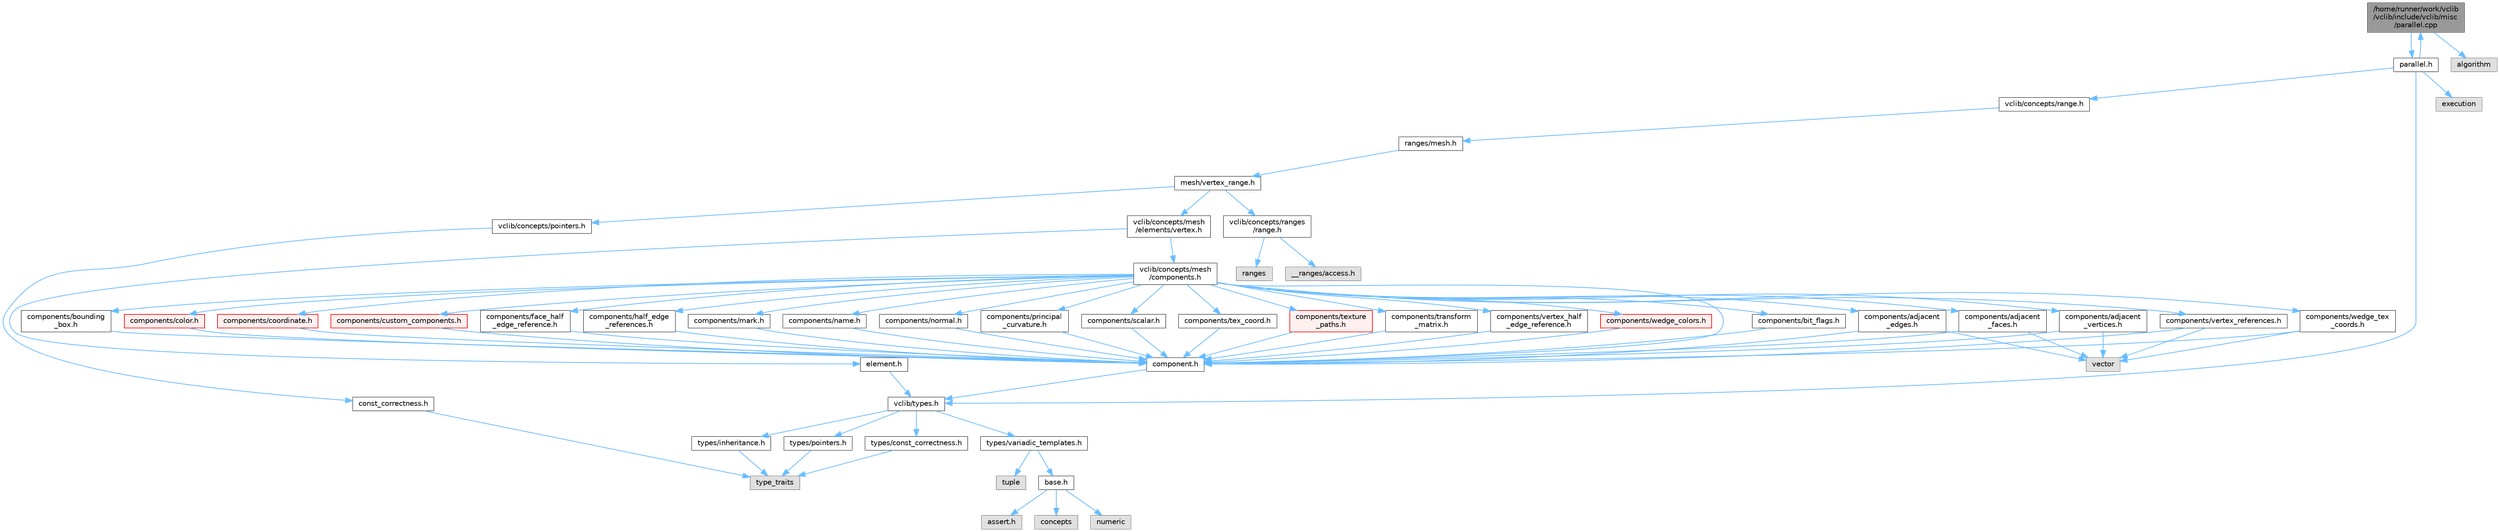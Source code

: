 digraph "/home/runner/work/vclib/vclib/include/vclib/misc/parallel.cpp"
{
 // LATEX_PDF_SIZE
  bgcolor="transparent";
  edge [fontname=Helvetica,fontsize=10,labelfontname=Helvetica,labelfontsize=10];
  node [fontname=Helvetica,fontsize=10,shape=box,height=0.2,width=0.4];
  Node1 [label="/home/runner/work/vclib\l/vclib/include/vclib/misc\l/parallel.cpp",height=0.2,width=0.4,color="gray40", fillcolor="grey60", style="filled", fontcolor="black",tooltip=" "];
  Node1 -> Node2 [color="steelblue1",style="solid"];
  Node2 [label="parallel.h",height=0.2,width=0.4,color="grey40", fillcolor="white", style="filled",URL="$parallel_8h.html",tooltip=" "];
  Node2 -> Node3 [color="steelblue1",style="solid"];
  Node3 [label="vclib/concepts/range.h",height=0.2,width=0.4,color="grey40", fillcolor="white", style="filled",URL="$range_8h.html",tooltip=" "];
  Node3 -> Node4 [color="steelblue1",style="solid"];
  Node4 [label="ranges/mesh.h",height=0.2,width=0.4,color="grey40", fillcolor="white", style="filled",URL="$concepts_2ranges_2mesh_8h.html",tooltip=" "];
  Node4 -> Node5 [color="steelblue1",style="solid"];
  Node5 [label="mesh/vertex_range.h",height=0.2,width=0.4,color="grey40", fillcolor="white", style="filled",URL="$vertex__range_8h.html",tooltip=" "];
  Node5 -> Node6 [color="steelblue1",style="solid"];
  Node6 [label="vclib/concepts/pointers.h",height=0.2,width=0.4,color="grey40", fillcolor="white", style="filled",URL="$concepts_2pointers_8h.html",tooltip=" "];
  Node6 -> Node7 [color="steelblue1",style="solid"];
  Node7 [label="const_correctness.h",height=0.2,width=0.4,color="grey40", fillcolor="white", style="filled",URL="$concepts_2const__correctness_8h.html",tooltip=" "];
  Node7 -> Node8 [color="steelblue1",style="solid"];
  Node8 [label="type_traits",height=0.2,width=0.4,color="grey60", fillcolor="#E0E0E0", style="filled",tooltip=" "];
  Node5 -> Node9 [color="steelblue1",style="solid"];
  Node9 [label="vclib/concepts/ranges\l/range.h",height=0.2,width=0.4,color="grey40", fillcolor="white", style="filled",URL="$ranges_2range_8h.html",tooltip=" "];
  Node9 -> Node10 [color="steelblue1",style="solid"];
  Node10 [label="__ranges/access.h",height=0.2,width=0.4,color="grey60", fillcolor="#E0E0E0", style="filled",tooltip=" "];
  Node9 -> Node11 [color="steelblue1",style="solid"];
  Node11 [label="ranges",height=0.2,width=0.4,color="grey60", fillcolor="#E0E0E0", style="filled",tooltip=" "];
  Node5 -> Node12 [color="steelblue1",style="solid"];
  Node12 [label="vclib/concepts/mesh\l/elements/vertex.h",height=0.2,width=0.4,color="grey40", fillcolor="white", style="filled",URL="$concepts_2mesh_2elements_2vertex_8h.html",tooltip=" "];
  Node12 -> Node13 [color="steelblue1",style="solid"];
  Node13 [label="vclib/concepts/mesh\l/components.h",height=0.2,width=0.4,color="grey40", fillcolor="white", style="filled",URL="$concepts_2mesh_2components_8h.html",tooltip=" "];
  Node13 -> Node14 [color="steelblue1",style="solid"];
  Node14 [label="components/adjacent\l_edges.h",height=0.2,width=0.4,color="grey40", fillcolor="white", style="filled",URL="$concepts_2mesh_2components_2adjacent__edges_8h.html",tooltip=" "];
  Node14 -> Node15 [color="steelblue1",style="solid"];
  Node15 [label="vector",height=0.2,width=0.4,color="grey60", fillcolor="#E0E0E0", style="filled",tooltip=" "];
  Node14 -> Node16 [color="steelblue1",style="solid"];
  Node16 [label="component.h",height=0.2,width=0.4,color="grey40", fillcolor="white", style="filled",URL="$component_8h.html",tooltip=" "];
  Node16 -> Node17 [color="steelblue1",style="solid"];
  Node17 [label="vclib/types.h",height=0.2,width=0.4,color="grey40", fillcolor="white", style="filled",URL="$types_8h.html",tooltip=" "];
  Node17 -> Node18 [color="steelblue1",style="solid"];
  Node18 [label="types/const_correctness.h",height=0.2,width=0.4,color="grey40", fillcolor="white", style="filled",URL="$types_2const__correctness_8h.html",tooltip=" "];
  Node18 -> Node8 [color="steelblue1",style="solid"];
  Node17 -> Node19 [color="steelblue1",style="solid"];
  Node19 [label="types/inheritance.h",height=0.2,width=0.4,color="grey40", fillcolor="white", style="filled",URL="$inheritance_8h.html",tooltip=" "];
  Node19 -> Node8 [color="steelblue1",style="solid"];
  Node17 -> Node20 [color="steelblue1",style="solid"];
  Node20 [label="types/pointers.h",height=0.2,width=0.4,color="grey40", fillcolor="white", style="filled",URL="$types_2pointers_8h.html",tooltip=" "];
  Node20 -> Node8 [color="steelblue1",style="solid"];
  Node17 -> Node21 [color="steelblue1",style="solid"];
  Node21 [label="types/variadic_templates.h",height=0.2,width=0.4,color="grey40", fillcolor="white", style="filled",URL="$variadic__templates_8h.html",tooltip=" "];
  Node21 -> Node22 [color="steelblue1",style="solid"];
  Node22 [label="base.h",height=0.2,width=0.4,color="grey40", fillcolor="white", style="filled",URL="$types_2base_8h.html",tooltip=" "];
  Node22 -> Node23 [color="steelblue1",style="solid"];
  Node23 [label="assert.h",height=0.2,width=0.4,color="grey60", fillcolor="#E0E0E0", style="filled",tooltip=" "];
  Node22 -> Node24 [color="steelblue1",style="solid"];
  Node24 [label="concepts",height=0.2,width=0.4,color="grey60", fillcolor="#E0E0E0", style="filled",tooltip=" "];
  Node22 -> Node25 [color="steelblue1",style="solid"];
  Node25 [label="numeric",height=0.2,width=0.4,color="grey60", fillcolor="#E0E0E0", style="filled",tooltip=" "];
  Node21 -> Node26 [color="steelblue1",style="solid"];
  Node26 [label="tuple",height=0.2,width=0.4,color="grey60", fillcolor="#E0E0E0", style="filled",tooltip=" "];
  Node13 -> Node27 [color="steelblue1",style="solid"];
  Node27 [label="components/adjacent\l_faces.h",height=0.2,width=0.4,color="grey40", fillcolor="white", style="filled",URL="$concepts_2mesh_2components_2adjacent__faces_8h.html",tooltip=" "];
  Node27 -> Node15 [color="steelblue1",style="solid"];
  Node27 -> Node16 [color="steelblue1",style="solid"];
  Node13 -> Node28 [color="steelblue1",style="solid"];
  Node28 [label="components/adjacent\l_vertices.h",height=0.2,width=0.4,color="grey40", fillcolor="white", style="filled",URL="$concepts_2mesh_2components_2adjacent__vertices_8h.html",tooltip=" "];
  Node28 -> Node15 [color="steelblue1",style="solid"];
  Node28 -> Node16 [color="steelblue1",style="solid"];
  Node13 -> Node29 [color="steelblue1",style="solid"];
  Node29 [label="components/bit_flags.h",height=0.2,width=0.4,color="grey40", fillcolor="white", style="filled",URL="$concepts_2mesh_2components_2bit__flags_8h.html",tooltip=" "];
  Node29 -> Node16 [color="steelblue1",style="solid"];
  Node13 -> Node30 [color="steelblue1",style="solid"];
  Node30 [label="components/bounding\l_box.h",height=0.2,width=0.4,color="grey40", fillcolor="white", style="filled",URL="$concepts_2mesh_2components_2bounding__box_8h.html",tooltip=" "];
  Node30 -> Node16 [color="steelblue1",style="solid"];
  Node13 -> Node31 [color="steelblue1",style="solid"];
  Node31 [label="components/color.h",height=0.2,width=0.4,color="red", fillcolor="#FFF0F0", style="filled",URL="$concepts_2mesh_2components_2color_8h.html",tooltip=" "];
  Node31 -> Node16 [color="steelblue1",style="solid"];
  Node13 -> Node16 [color="steelblue1",style="solid"];
  Node13 -> Node48 [color="steelblue1",style="solid"];
  Node48 [label="components/coordinate.h",height=0.2,width=0.4,color="red", fillcolor="#FFF0F0", style="filled",URL="$concepts_2mesh_2components_2coordinate_8h.html",tooltip=" "];
  Node48 -> Node16 [color="steelblue1",style="solid"];
  Node13 -> Node53 [color="steelblue1",style="solid"];
  Node53 [label="components/custom_components.h",height=0.2,width=0.4,color="red", fillcolor="#FFF0F0", style="filled",URL="$concepts_2mesh_2components_2custom__components_8h.html",tooltip=" "];
  Node53 -> Node16 [color="steelblue1",style="solid"];
  Node13 -> Node55 [color="steelblue1",style="solid"];
  Node55 [label="components/face_half\l_edge_reference.h",height=0.2,width=0.4,color="grey40", fillcolor="white", style="filled",URL="$concepts_2mesh_2components_2face__half__edge__reference_8h.html",tooltip=" "];
  Node55 -> Node16 [color="steelblue1",style="solid"];
  Node13 -> Node56 [color="steelblue1",style="solid"];
  Node56 [label="components/half_edge\l_references.h",height=0.2,width=0.4,color="grey40", fillcolor="white", style="filled",URL="$concepts_2mesh_2components_2half__edge__references_8h.html",tooltip=" "];
  Node56 -> Node16 [color="steelblue1",style="solid"];
  Node13 -> Node57 [color="steelblue1",style="solid"];
  Node57 [label="components/mark.h",height=0.2,width=0.4,color="grey40", fillcolor="white", style="filled",URL="$concepts_2mesh_2components_2mark_8h.html",tooltip=" "];
  Node57 -> Node16 [color="steelblue1",style="solid"];
  Node13 -> Node58 [color="steelblue1",style="solid"];
  Node58 [label="components/name.h",height=0.2,width=0.4,color="grey40", fillcolor="white", style="filled",URL="$concepts_2mesh_2components_2name_8h.html",tooltip=" "];
  Node58 -> Node16 [color="steelblue1",style="solid"];
  Node13 -> Node59 [color="steelblue1",style="solid"];
  Node59 [label="components/normal.h",height=0.2,width=0.4,color="grey40", fillcolor="white", style="filled",URL="$concepts_2mesh_2components_2normal_8h.html",tooltip=" "];
  Node59 -> Node16 [color="steelblue1",style="solid"];
  Node13 -> Node60 [color="steelblue1",style="solid"];
  Node60 [label="components/principal\l_curvature.h",height=0.2,width=0.4,color="grey40", fillcolor="white", style="filled",URL="$concepts_2mesh_2components_2principal__curvature_8h.html",tooltip=" "];
  Node60 -> Node16 [color="steelblue1",style="solid"];
  Node13 -> Node61 [color="steelblue1",style="solid"];
  Node61 [label="components/scalar.h",height=0.2,width=0.4,color="grey40", fillcolor="white", style="filled",URL="$concepts_2mesh_2components_2scalar_8h.html",tooltip=" "];
  Node61 -> Node16 [color="steelblue1",style="solid"];
  Node13 -> Node62 [color="steelblue1",style="solid"];
  Node62 [label="components/tex_coord.h",height=0.2,width=0.4,color="grey40", fillcolor="white", style="filled",URL="$concepts_2mesh_2components_2tex__coord_8h.html",tooltip=" "];
  Node62 -> Node16 [color="steelblue1",style="solid"];
  Node13 -> Node63 [color="steelblue1",style="solid"];
  Node63 [label="components/texture\l_paths.h",height=0.2,width=0.4,color="red", fillcolor="#FFF0F0", style="filled",URL="$concepts_2mesh_2components_2texture__paths_8h.html",tooltip=" "];
  Node63 -> Node16 [color="steelblue1",style="solid"];
  Node13 -> Node64 [color="steelblue1",style="solid"];
  Node64 [label="components/transform\l_matrix.h",height=0.2,width=0.4,color="grey40", fillcolor="white", style="filled",URL="$concepts_2mesh_2components_2transform__matrix_8h.html",tooltip=" "];
  Node64 -> Node16 [color="steelblue1",style="solid"];
  Node13 -> Node65 [color="steelblue1",style="solid"];
  Node65 [label="components/vertex_half\l_edge_reference.h",height=0.2,width=0.4,color="grey40", fillcolor="white", style="filled",URL="$concepts_2mesh_2components_2vertex__half__edge__reference_8h.html",tooltip=" "];
  Node65 -> Node16 [color="steelblue1",style="solid"];
  Node13 -> Node66 [color="steelblue1",style="solid"];
  Node66 [label="components/vertex_references.h",height=0.2,width=0.4,color="grey40", fillcolor="white", style="filled",URL="$concepts_2mesh_2components_2vertex__references_8h.html",tooltip=" "];
  Node66 -> Node16 [color="steelblue1",style="solid"];
  Node66 -> Node15 [color="steelblue1",style="solid"];
  Node13 -> Node67 [color="steelblue1",style="solid"];
  Node67 [label="components/wedge_colors.h",height=0.2,width=0.4,color="red", fillcolor="#FFF0F0", style="filled",URL="$concepts_2mesh_2components_2wedge__colors_8h.html",tooltip=" "];
  Node67 -> Node16 [color="steelblue1",style="solid"];
  Node13 -> Node68 [color="steelblue1",style="solid"];
  Node68 [label="components/wedge_tex\l_coords.h",height=0.2,width=0.4,color="grey40", fillcolor="white", style="filled",URL="$concepts_2mesh_2components_2wedge__tex__coords_8h.html",tooltip=" "];
  Node68 -> Node15 [color="steelblue1",style="solid"];
  Node68 -> Node16 [color="steelblue1",style="solid"];
  Node12 -> Node69 [color="steelblue1",style="solid"];
  Node69 [label="element.h",height=0.2,width=0.4,color="grey40", fillcolor="white", style="filled",URL="$concepts_2mesh_2elements_2element_8h.html",tooltip=" "];
  Node69 -> Node17 [color="steelblue1",style="solid"];
  Node2 -> Node17 [color="steelblue1",style="solid"];
  Node2 -> Node70 [color="steelblue1",style="solid"];
  Node70 [label="execution",height=0.2,width=0.4,color="grey60", fillcolor="#E0E0E0", style="filled",tooltip=" "];
  Node2 -> Node1 [color="steelblue1",style="solid"];
  Node1 -> Node71 [color="steelblue1",style="solid"];
  Node71 [label="algorithm",height=0.2,width=0.4,color="grey60", fillcolor="#E0E0E0", style="filled",tooltip=" "];
}
